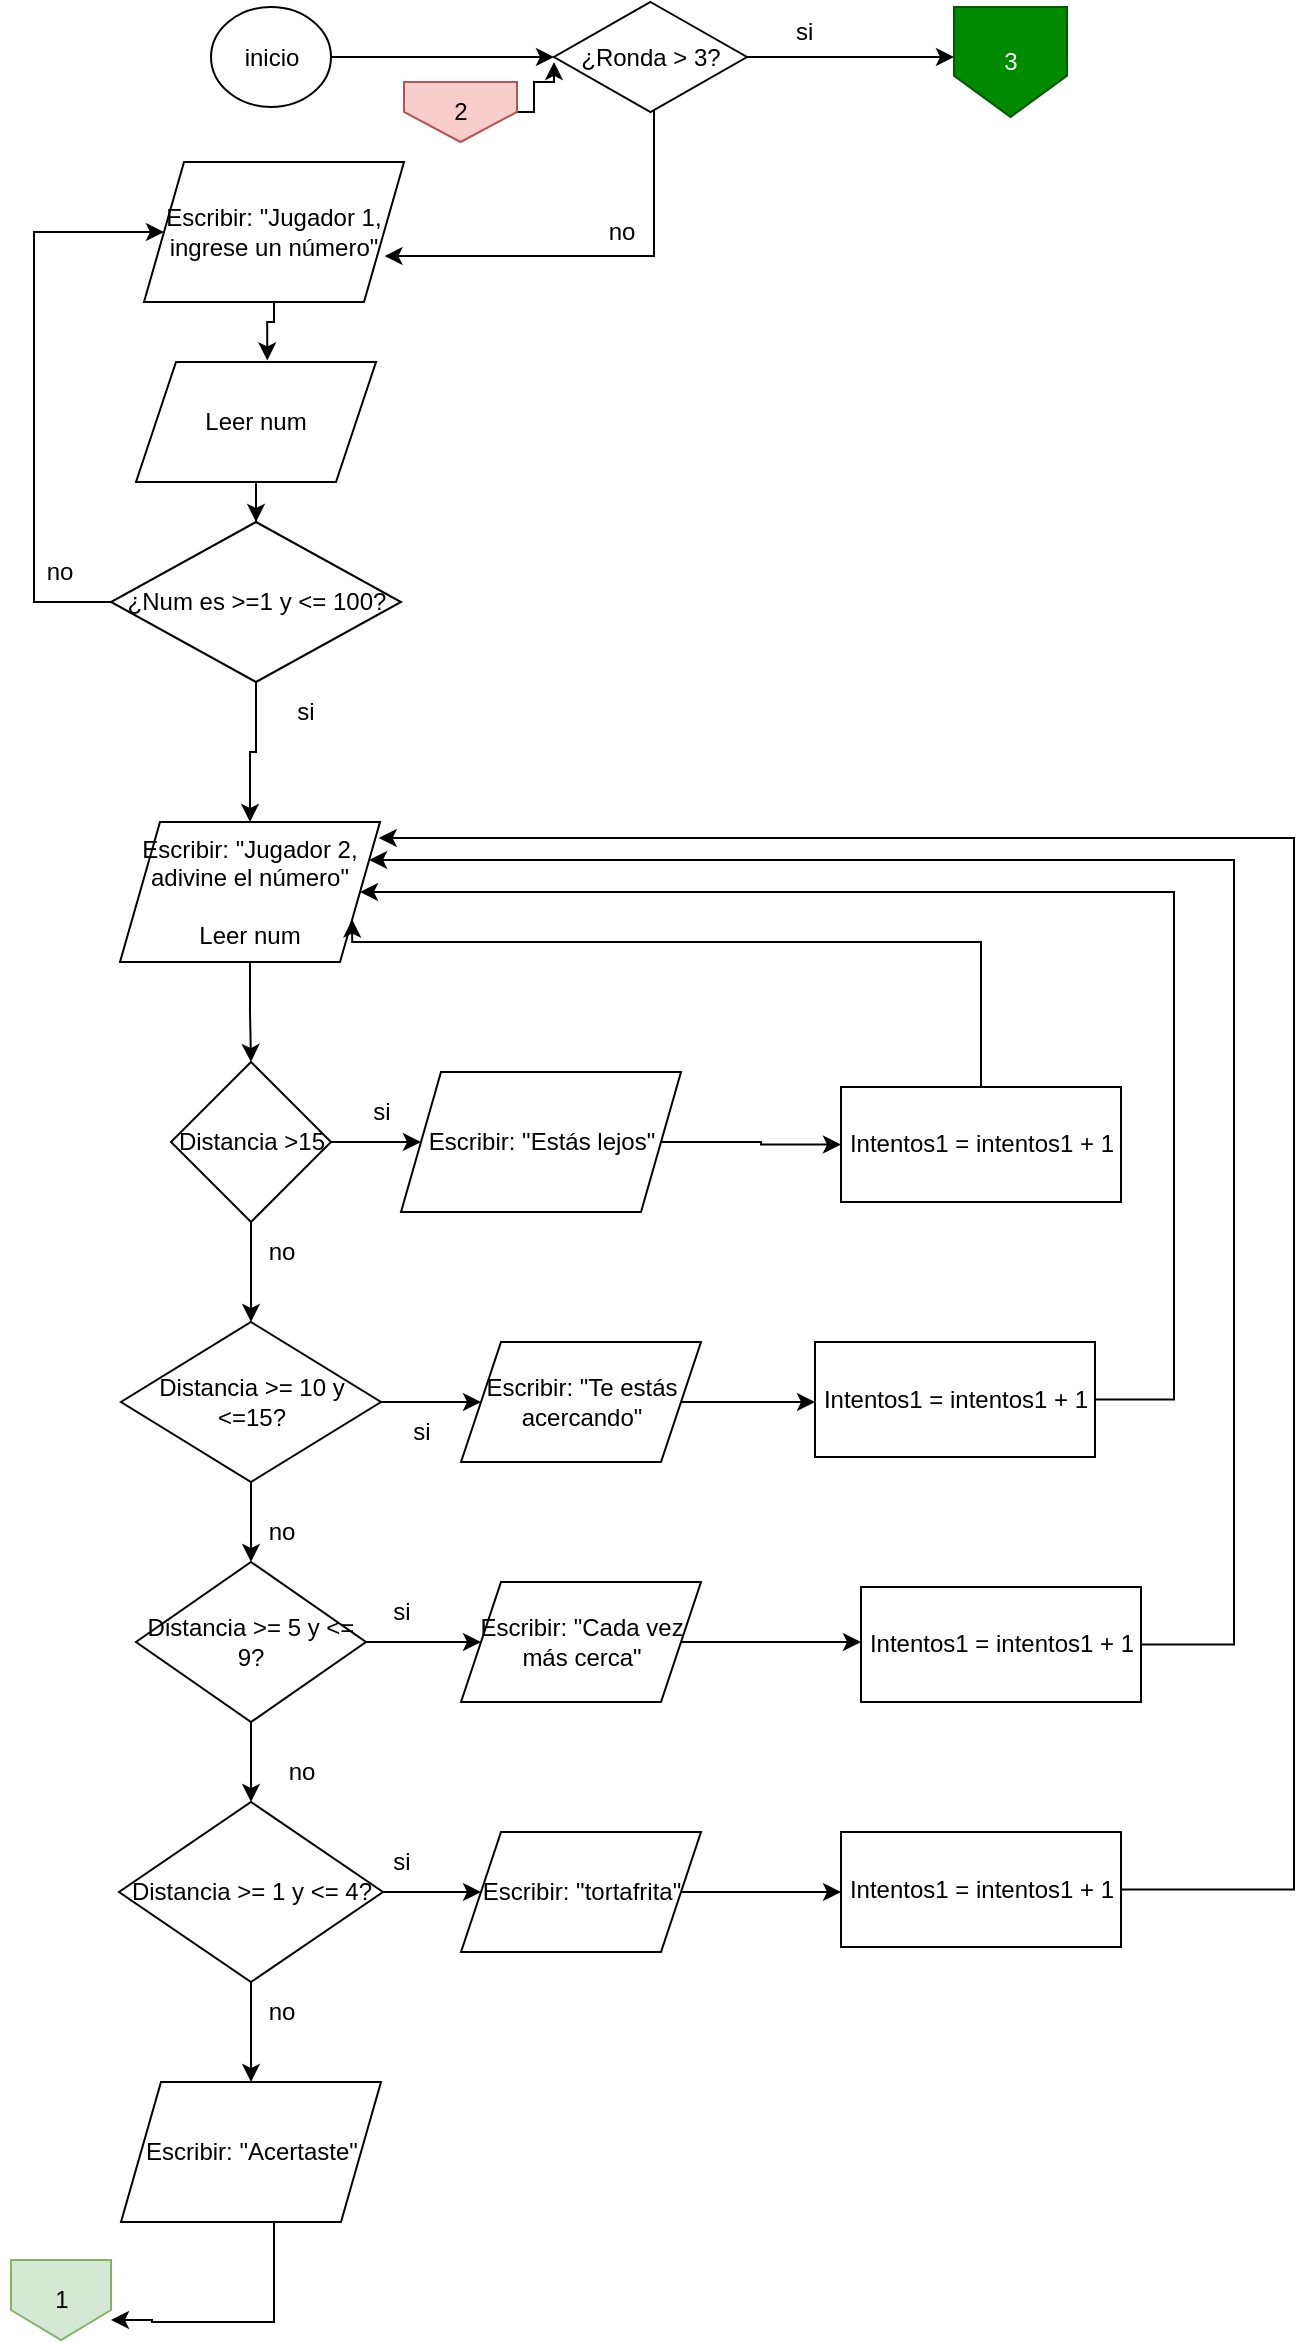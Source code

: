 <mxfile version="18.0.8" type="device" pages="3"><diagram id="vdNC6a731c8DyJIcgnA_" name="Page-1"><mxGraphModel dx="2533" dy="827" grid="1" gridSize="10" guides="1" tooltips="1" connect="1" arrows="1" fold="1" page="1" pageScale="1" pageWidth="827" pageHeight="1169" math="0" shadow="0"><root><mxCell id="0"/><mxCell id="1" parent="0"/><mxCell id="VfjgVAyDhDsyQFDVh7Og-10" value="" style="edgeStyle=orthogonalEdgeStyle;rounded=0;orthogonalLoop=1;jettySize=auto;html=1;" edge="1" parent="1" source="d8PQBX2il82FxPiXiilT-1" target="VfjgVAyDhDsyQFDVh7Og-7"><mxGeometry relative="1" as="geometry"/></mxCell><mxCell id="d8PQBX2il82FxPiXiilT-1" value="inicio" style="ellipse;whiteSpace=wrap;html=1;" parent="1" vertex="1"><mxGeometry x="-721.5" y="2.5" width="60" height="50" as="geometry"/></mxCell><mxCell id="d8PQBX2il82FxPiXiilT-9" style="edgeStyle=orthogonalEdgeStyle;rounded=0;orthogonalLoop=1;jettySize=auto;html=1;entryX=0.547;entryY=-0.013;entryDx=0;entryDy=0;entryPerimeter=0;" parent="1" source="d8PQBX2il82FxPiXiilT-2" target="d8PQBX2il82FxPiXiilT-5" edge="1"><mxGeometry relative="1" as="geometry"><Array as="points"><mxPoint x="-690" y="160"/><mxPoint x="-693" y="160"/></Array></mxGeometry></mxCell><mxCell id="d8PQBX2il82FxPiXiilT-2" value="Escribir: &quot;Jugador 1, ingrese un número&quot;" style="shape=parallelogram;perimeter=parallelogramPerimeter;whiteSpace=wrap;html=1;fixedSize=1;" parent="1" vertex="1"><mxGeometry x="-755" y="80" width="130" height="70" as="geometry"/></mxCell><mxCell id="d8PQBX2il82FxPiXiilT-10" value="" style="edgeStyle=orthogonalEdgeStyle;rounded=0;orthogonalLoop=1;jettySize=auto;html=1;" parent="1" source="d8PQBX2il82FxPiXiilT-5" target="d8PQBX2il82FxPiXiilT-6" edge="1"><mxGeometry relative="1" as="geometry"/></mxCell><mxCell id="d8PQBX2il82FxPiXiilT-5" value="Leer num" style="shape=parallelogram;perimeter=parallelogramPerimeter;whiteSpace=wrap;html=1;fixedSize=1;" parent="1" vertex="1"><mxGeometry x="-759" y="180" width="120" height="60" as="geometry"/></mxCell><mxCell id="d8PQBX2il82FxPiXiilT-11" style="edgeStyle=orthogonalEdgeStyle;rounded=0;orthogonalLoop=1;jettySize=auto;html=1;entryX=0;entryY=0.5;entryDx=0;entryDy=0;" parent="1" source="d8PQBX2il82FxPiXiilT-6" target="d8PQBX2il82FxPiXiilT-2" edge="1"><mxGeometry relative="1" as="geometry"><Array as="points"><mxPoint x="-810" y="300"/><mxPoint x="-810" y="115"/></Array></mxGeometry></mxCell><mxCell id="vTgJxR1nPDVAw6yyMb9R-7" value="" style="edgeStyle=orthogonalEdgeStyle;rounded=0;orthogonalLoop=1;jettySize=auto;html=1;" edge="1" parent="1" source="d8PQBX2il82FxPiXiilT-6" target="d8PQBX2il82FxPiXiilT-13"><mxGeometry relative="1" as="geometry"/></mxCell><mxCell id="d8PQBX2il82FxPiXiilT-6" value="¿Num es &amp;gt;=1 y &amp;lt;= 100?" style="rhombus;whiteSpace=wrap;html=1;" parent="1" vertex="1"><mxGeometry x="-771.5" y="260" width="145" height="80" as="geometry"/></mxCell><mxCell id="d8PQBX2il82FxPiXiilT-12" value="no" style="text;html=1;strokeColor=none;fillColor=none;align=center;verticalAlign=middle;whiteSpace=wrap;rounded=0;" parent="1" vertex="1"><mxGeometry x="-827" y="270" width="60" height="30" as="geometry"/></mxCell><mxCell id="vTgJxR1nPDVAw6yyMb9R-8" value="" style="edgeStyle=orthogonalEdgeStyle;rounded=0;orthogonalLoop=1;jettySize=auto;html=1;entryX=0.5;entryY=0;entryDx=0;entryDy=0;" edge="1" parent="1" source="d8PQBX2il82FxPiXiilT-13" target="d8PQBX2il82FxPiXiilT-16"><mxGeometry relative="1" as="geometry"/></mxCell><mxCell id="d8PQBX2il82FxPiXiilT-13" value="Escribir: &quot;Jugador 2, adivine el número&quot;&lt;br&gt;&lt;br&gt;Leer num" style="shape=parallelogram;perimeter=parallelogramPerimeter;whiteSpace=wrap;html=1;fixedSize=1;" parent="1" vertex="1"><mxGeometry x="-767" y="410" width="130" height="70" as="geometry"/></mxCell><mxCell id="d8PQBX2il82FxPiXiilT-19" value="" style="edgeStyle=orthogonalEdgeStyle;rounded=0;orthogonalLoop=1;jettySize=auto;html=1;" parent="1" source="d8PQBX2il82FxPiXiilT-16" target="d8PQBX2il82FxPiXiilT-18" edge="1"><mxGeometry relative="1" as="geometry"/></mxCell><mxCell id="d8PQBX2il82FxPiXiilT-21" value="" style="edgeStyle=orthogonalEdgeStyle;rounded=0;orthogonalLoop=1;jettySize=auto;html=1;" parent="1" source="d8PQBX2il82FxPiXiilT-16" target="d8PQBX2il82FxPiXiilT-20" edge="1"><mxGeometry relative="1" as="geometry"/></mxCell><mxCell id="d8PQBX2il82FxPiXiilT-16" value="Distancia &amp;gt;15" style="rhombus;whiteSpace=wrap;html=1;" parent="1" vertex="1"><mxGeometry x="-741.5" y="530" width="80" height="80" as="geometry"/></mxCell><mxCell id="adfFrhGJOH_VB__2Kiim-4" value="" style="edgeStyle=orthogonalEdgeStyle;rounded=0;orthogonalLoop=1;jettySize=auto;html=1;" edge="1" parent="1" source="d8PQBX2il82FxPiXiilT-18" target="dHwKNBQh7w4ii7wenm4b-1"><mxGeometry relative="1" as="geometry"/></mxCell><mxCell id="d8PQBX2il82FxPiXiilT-18" value="Escribir: &quot;Estás lejos&quot;" style="shape=parallelogram;perimeter=parallelogramPerimeter;whiteSpace=wrap;html=1;fixedSize=1;" parent="1" vertex="1"><mxGeometry x="-626.5" y="535" width="140" height="70" as="geometry"/></mxCell><mxCell id="d8PQBX2il82FxPiXiilT-26" value="" style="edgeStyle=orthogonalEdgeStyle;rounded=0;orthogonalLoop=1;jettySize=auto;html=1;" parent="1" source="d8PQBX2il82FxPiXiilT-20" target="d8PQBX2il82FxPiXiilT-25" edge="1"><mxGeometry relative="1" as="geometry"/></mxCell><mxCell id="d8PQBX2il82FxPiXiilT-28" value="" style="edgeStyle=orthogonalEdgeStyle;rounded=0;orthogonalLoop=1;jettySize=auto;html=1;" parent="1" source="d8PQBX2il82FxPiXiilT-20" target="d8PQBX2il82FxPiXiilT-27" edge="1"><mxGeometry relative="1" as="geometry"/></mxCell><mxCell id="d8PQBX2il82FxPiXiilT-20" value="Distancia &amp;gt;= 10 y &amp;lt;=15?" style="rhombus;whiteSpace=wrap;html=1;" parent="1" vertex="1"><mxGeometry x="-766.5" y="660" width="130" height="80" as="geometry"/></mxCell><mxCell id="d8PQBX2il82FxPiXiilT-22" value="no" style="text;html=1;strokeColor=none;fillColor=none;align=center;verticalAlign=middle;whiteSpace=wrap;rounded=0;" parent="1" vertex="1"><mxGeometry x="-716.5" y="610" width="60" height="30" as="geometry"/></mxCell><mxCell id="d8PQBX2il82FxPiXiilT-23" value="si" style="text;html=1;strokeColor=none;fillColor=none;align=center;verticalAlign=middle;whiteSpace=wrap;rounded=0;" parent="1" vertex="1"><mxGeometry x="-666.5" y="540" width="60" height="30" as="geometry"/></mxCell><mxCell id="d8PQBX2il82FxPiXiilT-24" value="si" style="text;html=1;strokeColor=none;fillColor=none;align=center;verticalAlign=middle;whiteSpace=wrap;rounded=0;" parent="1" vertex="1"><mxGeometry x="-704" y="340" width="60" height="30" as="geometry"/></mxCell><mxCell id="dHwKNBQh7w4ii7wenm4b-7" value="" style="edgeStyle=orthogonalEdgeStyle;rounded=0;orthogonalLoop=1;jettySize=auto;html=1;" parent="1" source="d8PQBX2il82FxPiXiilT-25" edge="1"><mxGeometry relative="1" as="geometry"><mxPoint x="-419.5" y="700" as="targetPoint"/></mxGeometry></mxCell><mxCell id="d8PQBX2il82FxPiXiilT-25" value="Escribir: &quot;Te estás acercando&quot;" style="shape=parallelogram;perimeter=parallelogramPerimeter;whiteSpace=wrap;html=1;fixedSize=1;" parent="1" vertex="1"><mxGeometry x="-596.5" y="670" width="120" height="60" as="geometry"/></mxCell><mxCell id="d8PQBX2il82FxPiXiilT-33" value="" style="edgeStyle=orthogonalEdgeStyle;rounded=0;orthogonalLoop=1;jettySize=auto;html=1;" parent="1" source="d8PQBX2il82FxPiXiilT-27" target="d8PQBX2il82FxPiXiilT-32" edge="1"><mxGeometry relative="1" as="geometry"/></mxCell><mxCell id="d8PQBX2il82FxPiXiilT-36" value="" style="edgeStyle=orthogonalEdgeStyle;rounded=0;orthogonalLoop=1;jettySize=auto;html=1;" parent="1" source="d8PQBX2il82FxPiXiilT-27" target="d8PQBX2il82FxPiXiilT-35" edge="1"><mxGeometry relative="1" as="geometry"/></mxCell><mxCell id="d8PQBX2il82FxPiXiilT-27" value="Distancia &amp;gt;= 5 y &amp;lt;= 9?" style="rhombus;whiteSpace=wrap;html=1;" parent="1" vertex="1"><mxGeometry x="-759" y="780" width="115" height="80" as="geometry"/></mxCell><mxCell id="d8PQBX2il82FxPiXiilT-29" value="no" style="text;html=1;strokeColor=none;fillColor=none;align=center;verticalAlign=middle;whiteSpace=wrap;rounded=0;" parent="1" vertex="1"><mxGeometry x="-716.5" y="750" width="60" height="30" as="geometry"/></mxCell><mxCell id="d8PQBX2il82FxPiXiilT-30" value="si" style="text;html=1;strokeColor=none;fillColor=none;align=center;verticalAlign=middle;whiteSpace=wrap;rounded=0;" parent="1" vertex="1"><mxGeometry x="-646.5" y="700" width="60" height="30" as="geometry"/></mxCell><mxCell id="dHwKNBQh7w4ii7wenm4b-6" value="" style="edgeStyle=orthogonalEdgeStyle;rounded=0;orthogonalLoop=1;jettySize=auto;html=1;" parent="1" source="d8PQBX2il82FxPiXiilT-32" edge="1"><mxGeometry relative="1" as="geometry"><mxPoint x="-396.5" y="820" as="targetPoint"/></mxGeometry></mxCell><mxCell id="d8PQBX2il82FxPiXiilT-32" value="Escribir: &quot;Cada vez más cerca&quot;" style="shape=parallelogram;perimeter=parallelogramPerimeter;whiteSpace=wrap;html=1;fixedSize=1;" parent="1" vertex="1"><mxGeometry x="-596.5" y="790" width="120" height="60" as="geometry"/></mxCell><mxCell id="d8PQBX2il82FxPiXiilT-34" value="si" style="text;html=1;strokeColor=none;fillColor=none;align=center;verticalAlign=middle;whiteSpace=wrap;rounded=0;" parent="1" vertex="1"><mxGeometry x="-656.5" y="790" width="60" height="30" as="geometry"/></mxCell><mxCell id="d8PQBX2il82FxPiXiilT-38" value="" style="edgeStyle=orthogonalEdgeStyle;rounded=0;orthogonalLoop=1;jettySize=auto;html=1;" parent="1" source="d8PQBX2il82FxPiXiilT-35" target="d8PQBX2il82FxPiXiilT-37" edge="1"><mxGeometry relative="1" as="geometry"/></mxCell><mxCell id="d8PQBX2il82FxPiXiilT-42" value="" style="edgeStyle=orthogonalEdgeStyle;rounded=0;orthogonalLoop=1;jettySize=auto;html=1;" parent="1" source="d8PQBX2il82FxPiXiilT-35" target="d8PQBX2il82FxPiXiilT-40" edge="1"><mxGeometry relative="1" as="geometry"/></mxCell><mxCell id="d8PQBX2il82FxPiXiilT-35" value="Distancia &amp;gt;= 1 y &amp;lt;= 4?" style="rhombus;whiteSpace=wrap;html=1;" parent="1" vertex="1"><mxGeometry x="-767.5" y="900" width="132" height="90" as="geometry"/></mxCell><mxCell id="dHwKNBQh7w4ii7wenm4b-5" value="" style="edgeStyle=orthogonalEdgeStyle;rounded=0;orthogonalLoop=1;jettySize=auto;html=1;" parent="1" source="d8PQBX2il82FxPiXiilT-37" edge="1"><mxGeometry relative="1" as="geometry"><mxPoint x="-406.5" y="945" as="targetPoint"/></mxGeometry></mxCell><mxCell id="d8PQBX2il82FxPiXiilT-37" value="Escribir: &quot;tortafrita&quot;" style="shape=parallelogram;perimeter=parallelogramPerimeter;whiteSpace=wrap;html=1;fixedSize=1;" parent="1" vertex="1"><mxGeometry x="-596.5" y="915" width="120" height="60" as="geometry"/></mxCell><mxCell id="vTgJxR1nPDVAw6yyMb9R-9" style="edgeStyle=orthogonalEdgeStyle;rounded=0;orthogonalLoop=1;jettySize=auto;html=1;entryX=1;entryY=0.75;entryDx=0;entryDy=0;" edge="1" parent="1" source="d8PQBX2il82FxPiXiilT-40" target="jLFOWAXRxwUGzFdtq6Sh-1"><mxGeometry relative="1" as="geometry"><Array as="points"><mxPoint x="-690" y="1160"/><mxPoint x="-751" y="1160"/></Array></mxGeometry></mxCell><mxCell id="d8PQBX2il82FxPiXiilT-40" value="Escribir: &quot;Acertaste&quot;" style="shape=parallelogram;perimeter=parallelogramPerimeter;whiteSpace=wrap;html=1;fixedSize=1;" parent="1" vertex="1"><mxGeometry x="-766.5" y="1040" width="130" height="70" as="geometry"/></mxCell><mxCell id="jLFOWAXRxwUGzFdtq6Sh-1" value="1" style="shape=offPageConnector;whiteSpace=wrap;html=1;fillColor=#d5e8d4;strokeColor=#82b366;" parent="1" vertex="1"><mxGeometry x="-821.5" y="1129" width="50" height="40" as="geometry"/></mxCell><mxCell id="adfFrhGJOH_VB__2Kiim-5" style="edgeStyle=orthogonalEdgeStyle;rounded=0;orthogonalLoop=1;jettySize=auto;html=1;entryX=1;entryY=0.75;entryDx=0;entryDy=0;" edge="1" parent="1" source="dHwKNBQh7w4ii7wenm4b-1" target="d8PQBX2il82FxPiXiilT-13"><mxGeometry relative="1" as="geometry"><Array as="points"><mxPoint x="-337" y="470"/><mxPoint x="-651" y="470"/></Array></mxGeometry></mxCell><mxCell id="dHwKNBQh7w4ii7wenm4b-1" value="Intentos1 = intentos1 + 1" style="rounded=0;whiteSpace=wrap;html=1;" parent="1" vertex="1"><mxGeometry x="-406.5" y="542.5" width="140" height="57.5" as="geometry"/></mxCell><mxCell id="adfFrhGJOH_VB__2Kiim-6" style="edgeStyle=orthogonalEdgeStyle;rounded=0;orthogonalLoop=1;jettySize=auto;html=1;entryX=1;entryY=0.5;entryDx=0;entryDy=0;" edge="1" parent="1" source="0rA3qcJwv79tPHMRvK5M-1" target="d8PQBX2il82FxPiXiilT-13"><mxGeometry relative="1" as="geometry"><Array as="points"><mxPoint x="-240" y="699"/><mxPoint x="-240" y="445"/></Array></mxGeometry></mxCell><mxCell id="0rA3qcJwv79tPHMRvK5M-1" value="Intentos1 = intentos1 + 1" style="rounded=0;whiteSpace=wrap;html=1;" parent="1" vertex="1"><mxGeometry x="-419.5" y="670" width="140" height="57.5" as="geometry"/></mxCell><mxCell id="adfFrhGJOH_VB__2Kiim-7" style="edgeStyle=orthogonalEdgeStyle;rounded=0;orthogonalLoop=1;jettySize=auto;html=1;entryX=1;entryY=0.25;entryDx=0;entryDy=0;" edge="1" parent="1" source="0rA3qcJwv79tPHMRvK5M-2" target="d8PQBX2il82FxPiXiilT-13"><mxGeometry relative="1" as="geometry"><Array as="points"><mxPoint x="-210" y="821"/><mxPoint x="-210" y="429"/></Array></mxGeometry></mxCell><mxCell id="0rA3qcJwv79tPHMRvK5M-2" value="Intentos1 = intentos1 + 1" style="rounded=0;whiteSpace=wrap;html=1;" parent="1" vertex="1"><mxGeometry x="-396.5" y="792.5" width="140" height="57.5" as="geometry"/></mxCell><mxCell id="adfFrhGJOH_VB__2Kiim-8" style="edgeStyle=orthogonalEdgeStyle;rounded=0;orthogonalLoop=1;jettySize=auto;html=1;entryX=0.995;entryY=0.114;entryDx=0;entryDy=0;entryPerimeter=0;" edge="1" parent="1" source="0rA3qcJwv79tPHMRvK5M-3" target="d8PQBX2il82FxPiXiilT-13"><mxGeometry relative="1" as="geometry"><Array as="points"><mxPoint x="-180" y="944"/><mxPoint x="-180" y="418"/></Array></mxGeometry></mxCell><mxCell id="0rA3qcJwv79tPHMRvK5M-3" value="Intentos1 = intentos1 + 1" style="rounded=0;whiteSpace=wrap;html=1;" parent="1" vertex="1"><mxGeometry x="-406.5" y="915" width="140" height="57.5" as="geometry"/></mxCell><mxCell id="vTgJxR1nPDVAw6yyMb9R-10" value="si" style="text;html=1;strokeColor=none;fillColor=none;align=center;verticalAlign=middle;whiteSpace=wrap;rounded=0;" vertex="1" parent="1"><mxGeometry x="-656.5" y="915" width="60" height="30" as="geometry"/></mxCell><mxCell id="vTgJxR1nPDVAw6yyMb9R-11" value="no" style="text;html=1;strokeColor=none;fillColor=none;align=center;verticalAlign=middle;whiteSpace=wrap;rounded=0;" vertex="1" parent="1"><mxGeometry x="-716.5" y="990" width="60" height="30" as="geometry"/></mxCell><mxCell id="vTgJxR1nPDVAw6yyMb9R-16" value="no" style="text;html=1;strokeColor=none;fillColor=none;align=center;verticalAlign=middle;whiteSpace=wrap;rounded=0;" vertex="1" parent="1"><mxGeometry x="-706.5" y="870" width="60" height="30" as="geometry"/></mxCell><mxCell id="VfjgVAyDhDsyQFDVh7Og-11" style="edgeStyle=orthogonalEdgeStyle;rounded=0;orthogonalLoop=1;jettySize=auto;html=1;" edge="1" parent="1" source="VfjgVAyDhDsyQFDVh7Og-7"><mxGeometry relative="1" as="geometry"><mxPoint x="-350" y="27.5" as="targetPoint"/></mxGeometry></mxCell><mxCell id="VfjgVAyDhDsyQFDVh7Og-14" style="edgeStyle=orthogonalEdgeStyle;rounded=0;orthogonalLoop=1;jettySize=auto;html=1;entryX=0.925;entryY=0.672;entryDx=0;entryDy=0;entryPerimeter=0;" edge="1" parent="1" source="VfjgVAyDhDsyQFDVh7Og-7" target="d8PQBX2il82FxPiXiilT-2"><mxGeometry relative="1" as="geometry"><Array as="points"><mxPoint x="-500" y="127"/></Array></mxGeometry></mxCell><mxCell id="VfjgVAyDhDsyQFDVh7Og-7" value="¿Ronda &amp;gt; 3?" style="rhombus;whiteSpace=wrap;html=1;" vertex="1" parent="1"><mxGeometry x="-550" width="96.5" height="55" as="geometry"/></mxCell><mxCell id="VfjgVAyDhDsyQFDVh7Og-12" value="si&amp;nbsp;" style="text;html=1;strokeColor=none;fillColor=none;align=center;verticalAlign=middle;whiteSpace=wrap;rounded=0;" vertex="1" parent="1"><mxGeometry x="-453.5" width="60" height="30" as="geometry"/></mxCell><mxCell id="VfjgVAyDhDsyQFDVh7Og-13" value="no" style="text;html=1;strokeColor=none;fillColor=none;align=center;verticalAlign=middle;whiteSpace=wrap;rounded=0;" vertex="1" parent="1"><mxGeometry x="-546.5" y="100" width="60" height="30" as="geometry"/></mxCell><mxCell id="fTB0M_mwdmJLYuV0Mus--4" style="edgeStyle=orthogonalEdgeStyle;rounded=0;orthogonalLoop=1;jettySize=auto;html=1;entryX=0;entryY=0.545;entryDx=0;entryDy=0;entryPerimeter=0;" edge="1" parent="1" source="fTB0M_mwdmJLYuV0Mus--1" target="VfjgVAyDhDsyQFDVh7Og-7"><mxGeometry relative="1" as="geometry"><Array as="points"><mxPoint x="-560" y="55"/><mxPoint x="-560" y="40"/><mxPoint x="-550" y="40"/></Array></mxGeometry></mxCell><mxCell id="fTB0M_mwdmJLYuV0Mus--1" value="2" style="shape=offPageConnector;whiteSpace=wrap;html=1;fillColor=#f8cecc;strokeColor=#b85450;size=0.5;" vertex="1" parent="1"><mxGeometry x="-625" y="40" width="56.5" height="30" as="geometry"/></mxCell><mxCell id="SzVujwvdYXSpkhWdwtVJ-1" value="3" style="shape=offPageConnector;whiteSpace=wrap;html=1;fillColor=#008a00;strokeColor=#005700;fontColor=#ffffff;" vertex="1" parent="1"><mxGeometry x="-350" y="2.5" width="56.5" height="55" as="geometry"/></mxCell></root></mxGraphModel></diagram><diagram id="uSueYTMfpFa0MvMLMj_D" name="Page-2"><mxGraphModel dx="2277" dy="703" grid="1" gridSize="10" guides="1" tooltips="1" connect="1" arrows="1" fold="1" page="1" pageScale="1" pageWidth="827" pageHeight="1169" math="0" shadow="0"><root><mxCell id="0"/><mxCell id="1" parent="0"/><mxCell id="cb7BDQ7bN8mLV6Pnol48-46" value="" style="edgeStyle=orthogonalEdgeStyle;rounded=0;orthogonalLoop=1;jettySize=auto;html=1;" parent="1" source="A7u46nPeLumN5ob6y2td-1" target="cb7BDQ7bN8mLV6Pnol48-4" edge="1"><mxGeometry relative="1" as="geometry"><Array as="points"><mxPoint x="-740" y="15"/><mxPoint x="-740" y="15"/></Array></mxGeometry></mxCell><mxCell id="A7u46nPeLumN5ob6y2td-1" value="1" style="shape=offPageConnector;whiteSpace=wrap;html=1;fillColor=#d5e8d4;strokeColor=#82b366;" parent="1" vertex="1"><mxGeometry x="-812.5" width="32.5" height="30" as="geometry"/></mxCell><mxCell id="cb7BDQ7bN8mLV6Pnol48-3" style="edgeStyle=orthogonalEdgeStyle;rounded=0;orthogonalLoop=1;jettySize=auto;html=1;entryX=0.547;entryY=-0.013;entryDx=0;entryDy=0;entryPerimeter=0;" parent="1" source="cb7BDQ7bN8mLV6Pnol48-4" target="cb7BDQ7bN8mLV6Pnol48-6" edge="1"><mxGeometry relative="1" as="geometry"/></mxCell><mxCell id="cb7BDQ7bN8mLV6Pnol48-4" value="Escribir: &quot;Jugador 2, ingrese un número&quot;" style="shape=parallelogram;perimeter=parallelogramPerimeter;whiteSpace=wrap;html=1;fixedSize=1;" parent="1" vertex="1"><mxGeometry x="-740.5" width="130" height="70" as="geometry"/></mxCell><mxCell id="cb7BDQ7bN8mLV6Pnol48-5" value="" style="edgeStyle=orthogonalEdgeStyle;rounded=0;orthogonalLoop=1;jettySize=auto;html=1;" parent="1" source="cb7BDQ7bN8mLV6Pnol48-6" target="cb7BDQ7bN8mLV6Pnol48-9" edge="1"><mxGeometry relative="1" as="geometry"/></mxCell><mxCell id="cb7BDQ7bN8mLV6Pnol48-6" value="Leer num" style="shape=parallelogram;perimeter=parallelogramPerimeter;whiteSpace=wrap;html=1;fixedSize=1;" parent="1" vertex="1"><mxGeometry x="-740.5" y="100" width="120" height="60" as="geometry"/></mxCell><mxCell id="cb7BDQ7bN8mLV6Pnol48-7" style="edgeStyle=orthogonalEdgeStyle;rounded=0;orthogonalLoop=1;jettySize=auto;html=1;entryX=0;entryY=0.5;entryDx=0;entryDy=0;" parent="1" source="cb7BDQ7bN8mLV6Pnol48-9" target="cb7BDQ7bN8mLV6Pnol48-4" edge="1"><mxGeometry relative="1" as="geometry"><Array as="points"><mxPoint x="-795.5" y="220"/><mxPoint x="-795.5" y="35"/></Array></mxGeometry></mxCell><mxCell id="cb7BDQ7bN8mLV6Pnol48-8" value="" style="edgeStyle=orthogonalEdgeStyle;rounded=0;orthogonalLoop=1;jettySize=auto;html=1;" parent="1" source="cb7BDQ7bN8mLV6Pnol48-9" target="cb7BDQ7bN8mLV6Pnol48-12" edge="1"><mxGeometry relative="1" as="geometry"/></mxCell><mxCell id="cb7BDQ7bN8mLV6Pnol48-9" value="¿Num es &amp;gt;=1 y &amp;lt;= 100?" style="rhombus;whiteSpace=wrap;html=1;" parent="1" vertex="1"><mxGeometry x="-753" y="180" width="145" height="80" as="geometry"/></mxCell><mxCell id="cb7BDQ7bN8mLV6Pnol48-10" value="no" style="text;html=1;strokeColor=none;fillColor=none;align=center;verticalAlign=middle;whiteSpace=wrap;rounded=0;" parent="1" vertex="1"><mxGeometry x="-812.5" y="190" width="60" height="30" as="geometry"/></mxCell><mxCell id="cb7BDQ7bN8mLV6Pnol48-11" value="" style="edgeStyle=orthogonalEdgeStyle;rounded=0;orthogonalLoop=1;jettySize=auto;html=1;" parent="1" source="cb7BDQ7bN8mLV6Pnol48-12" target="cb7BDQ7bN8mLV6Pnol48-15" edge="1"><mxGeometry relative="1" as="geometry"/></mxCell><mxCell id="cb7BDQ7bN8mLV6Pnol48-12" value="Escribir: &quot;Jugador 1, adivine el número&quot;" style="shape=parallelogram;perimeter=parallelogramPerimeter;whiteSpace=wrap;html=1;fixedSize=1;" parent="1" vertex="1"><mxGeometry x="-745.5" y="290" width="130" height="70" as="geometry"/></mxCell><mxCell id="cb7BDQ7bN8mLV6Pnol48-13" value="" style="edgeStyle=orthogonalEdgeStyle;rounded=0;orthogonalLoop=1;jettySize=auto;html=1;" parent="1" source="cb7BDQ7bN8mLV6Pnol48-15" target="cb7BDQ7bN8mLV6Pnol48-17" edge="1"><mxGeometry relative="1" as="geometry"/></mxCell><mxCell id="cb7BDQ7bN8mLV6Pnol48-14" value="" style="edgeStyle=orthogonalEdgeStyle;rounded=0;orthogonalLoop=1;jettySize=auto;html=1;" parent="1" source="cb7BDQ7bN8mLV6Pnol48-15" target="cb7BDQ7bN8mLV6Pnol48-20" edge="1"><mxGeometry relative="1" as="geometry"/></mxCell><mxCell id="cb7BDQ7bN8mLV6Pnol48-15" value="Distancia &amp;gt;15" style="rhombus;whiteSpace=wrap;html=1;" parent="1" vertex="1"><mxGeometry x="-720.5" y="390" width="80" height="80" as="geometry"/></mxCell><mxCell id="cb7BDQ7bN8mLV6Pnol48-16" value="" style="edgeStyle=orthogonalEdgeStyle;rounded=0;orthogonalLoop=1;jettySize=auto;html=1;" parent="1" source="cb7BDQ7bN8mLV6Pnol48-17" target="cb7BDQ7bN8mLV6Pnol48-42" edge="1"><mxGeometry relative="1" as="geometry"/></mxCell><mxCell id="cb7BDQ7bN8mLV6Pnol48-17" value="Escribir: &quot;Estás lejos&quot;" style="shape=parallelogram;perimeter=parallelogramPerimeter;whiteSpace=wrap;html=1;fixedSize=1;" parent="1" vertex="1"><mxGeometry x="-605.5" y="395" width="140" height="70" as="geometry"/></mxCell><mxCell id="cb7BDQ7bN8mLV6Pnol48-18" value="" style="edgeStyle=orthogonalEdgeStyle;rounded=0;orthogonalLoop=1;jettySize=auto;html=1;" parent="1" source="cb7BDQ7bN8mLV6Pnol48-20" target="cb7BDQ7bN8mLV6Pnol48-25" edge="1"><mxGeometry relative="1" as="geometry"/></mxCell><mxCell id="cb7BDQ7bN8mLV6Pnol48-19" value="" style="edgeStyle=orthogonalEdgeStyle;rounded=0;orthogonalLoop=1;jettySize=auto;html=1;" parent="1" source="cb7BDQ7bN8mLV6Pnol48-20" target="cb7BDQ7bN8mLV6Pnol48-28" edge="1"><mxGeometry relative="1" as="geometry"/></mxCell><mxCell id="cb7BDQ7bN8mLV6Pnol48-20" value="Distancia &amp;gt;= 10 y &amp;lt;=15?" style="rhombus;whiteSpace=wrap;html=1;" parent="1" vertex="1"><mxGeometry x="-745.5" y="520" width="130" height="80" as="geometry"/></mxCell><mxCell id="cb7BDQ7bN8mLV6Pnol48-21" value="no" style="text;html=1;strokeColor=none;fillColor=none;align=center;verticalAlign=middle;whiteSpace=wrap;rounded=0;" parent="1" vertex="1"><mxGeometry x="-695.5" y="470" width="60" height="30" as="geometry"/></mxCell><mxCell id="cb7BDQ7bN8mLV6Pnol48-22" value="si" style="text;html=1;strokeColor=none;fillColor=none;align=center;verticalAlign=middle;whiteSpace=wrap;rounded=0;" parent="1" vertex="1"><mxGeometry x="-645.5" y="400" width="60" height="30" as="geometry"/></mxCell><mxCell id="cb7BDQ7bN8mLV6Pnol48-23" value="si" style="text;html=1;strokeColor=none;fillColor=none;align=center;verticalAlign=middle;whiteSpace=wrap;rounded=0;" parent="1" vertex="1"><mxGeometry x="-695.5" y="250" width="60" height="30" as="geometry"/></mxCell><mxCell id="cb7BDQ7bN8mLV6Pnol48-24" value="" style="edgeStyle=orthogonalEdgeStyle;rounded=0;orthogonalLoop=1;jettySize=auto;html=1;" parent="1" source="cb7BDQ7bN8mLV6Pnol48-25" edge="1"><mxGeometry relative="1" as="geometry"><mxPoint x="-398.5" y="560" as="targetPoint"/></mxGeometry></mxCell><mxCell id="cb7BDQ7bN8mLV6Pnol48-25" value="Escribir: &quot;Te estás acercando&quot;" style="shape=parallelogram;perimeter=parallelogramPerimeter;whiteSpace=wrap;html=1;fixedSize=1;" parent="1" vertex="1"><mxGeometry x="-575.5" y="530" width="120" height="60" as="geometry"/></mxCell><mxCell id="cb7BDQ7bN8mLV6Pnol48-26" value="" style="edgeStyle=orthogonalEdgeStyle;rounded=0;orthogonalLoop=1;jettySize=auto;html=1;" parent="1" source="cb7BDQ7bN8mLV6Pnol48-28" target="cb7BDQ7bN8mLV6Pnol48-32" edge="1"><mxGeometry relative="1" as="geometry"/></mxCell><mxCell id="cb7BDQ7bN8mLV6Pnol48-27" value="" style="edgeStyle=orthogonalEdgeStyle;rounded=0;orthogonalLoop=1;jettySize=auto;html=1;" parent="1" source="cb7BDQ7bN8mLV6Pnol48-28" target="cb7BDQ7bN8mLV6Pnol48-36" edge="1"><mxGeometry relative="1" as="geometry"/></mxCell><mxCell id="cb7BDQ7bN8mLV6Pnol48-28" value="Distancia &amp;gt;= 5 y &amp;lt;= 9?" style="rhombus;whiteSpace=wrap;html=1;" parent="1" vertex="1"><mxGeometry x="-738" y="640" width="115" height="80" as="geometry"/></mxCell><mxCell id="cb7BDQ7bN8mLV6Pnol48-29" value="no" style="text;html=1;strokeColor=none;fillColor=none;align=center;verticalAlign=middle;whiteSpace=wrap;rounded=0;" parent="1" vertex="1"><mxGeometry x="-695.5" y="610" width="60" height="30" as="geometry"/></mxCell><mxCell id="cb7BDQ7bN8mLV6Pnol48-30" value="si" style="text;html=1;strokeColor=none;fillColor=none;align=center;verticalAlign=middle;whiteSpace=wrap;rounded=0;" parent="1" vertex="1"><mxGeometry x="-625.5" y="560" width="60" height="30" as="geometry"/></mxCell><mxCell id="cb7BDQ7bN8mLV6Pnol48-31" value="" style="edgeStyle=orthogonalEdgeStyle;rounded=0;orthogonalLoop=1;jettySize=auto;html=1;" parent="1" source="cb7BDQ7bN8mLV6Pnol48-32" edge="1"><mxGeometry relative="1" as="geometry"><mxPoint x="-375.5" y="680" as="targetPoint"/></mxGeometry></mxCell><mxCell id="cb7BDQ7bN8mLV6Pnol48-32" value="Escribir: &quot;Cada vez más cerca&quot;" style="shape=parallelogram;perimeter=parallelogramPerimeter;whiteSpace=wrap;html=1;fixedSize=1;" parent="1" vertex="1"><mxGeometry x="-575.5" y="650" width="120" height="60" as="geometry"/></mxCell><mxCell id="cb7BDQ7bN8mLV6Pnol48-33" value="si" style="text;html=1;strokeColor=none;fillColor=none;align=center;verticalAlign=middle;whiteSpace=wrap;rounded=0;" parent="1" vertex="1"><mxGeometry x="-635.5" y="650" width="60" height="30" as="geometry"/></mxCell><mxCell id="cb7BDQ7bN8mLV6Pnol48-34" value="" style="edgeStyle=orthogonalEdgeStyle;rounded=0;orthogonalLoop=1;jettySize=auto;html=1;" parent="1" source="cb7BDQ7bN8mLV6Pnol48-36" target="cb7BDQ7bN8mLV6Pnol48-38" edge="1"><mxGeometry relative="1" as="geometry"/></mxCell><mxCell id="cb7BDQ7bN8mLV6Pnol48-35" value="" style="edgeStyle=orthogonalEdgeStyle;rounded=0;orthogonalLoop=1;jettySize=auto;html=1;" parent="1" source="cb7BDQ7bN8mLV6Pnol48-36" target="cb7BDQ7bN8mLV6Pnol48-40" edge="1"><mxGeometry relative="1" as="geometry"/></mxCell><mxCell id="cb7BDQ7bN8mLV6Pnol48-36" value="Distancia &amp;gt;= 1 y &amp;lt;= 4?" style="rhombus;whiteSpace=wrap;html=1;" parent="1" vertex="1"><mxGeometry x="-746.5" y="760" width="132" height="90" as="geometry"/></mxCell><mxCell id="cb7BDQ7bN8mLV6Pnol48-37" value="" style="edgeStyle=orthogonalEdgeStyle;rounded=0;orthogonalLoop=1;jettySize=auto;html=1;" parent="1" source="cb7BDQ7bN8mLV6Pnol48-38" edge="1"><mxGeometry relative="1" as="geometry"><mxPoint x="-385.5" y="805" as="targetPoint"/></mxGeometry></mxCell><mxCell id="cb7BDQ7bN8mLV6Pnol48-38" value="Escribir: &quot;tortafrita&quot;" style="shape=parallelogram;perimeter=parallelogramPerimeter;whiteSpace=wrap;html=1;fixedSize=1;" parent="1" vertex="1"><mxGeometry x="-575.5" y="775" width="120" height="60" as="geometry"/></mxCell><mxCell id="88b2AFBGGgRQsNTe68Yw-2" value="" style="edgeStyle=orthogonalEdgeStyle;rounded=0;orthogonalLoop=1;jettySize=auto;html=1;" edge="1" parent="1" source="cb7BDQ7bN8mLV6Pnol48-40" target="88b2AFBGGgRQsNTe68Yw-1"><mxGeometry relative="1" as="geometry"/></mxCell><mxCell id="cb7BDQ7bN8mLV6Pnol48-40" value="Escribir: &quot;Acertaste&quot;" style="shape=parallelogram;perimeter=parallelogramPerimeter;whiteSpace=wrap;html=1;fixedSize=1;" parent="1" vertex="1"><mxGeometry x="-745.5" y="900" width="130" height="70" as="geometry"/></mxCell><mxCell id="GP0DYQSfw2k2hrrxFpOB-1" style="edgeStyle=orthogonalEdgeStyle;rounded=0;orthogonalLoop=1;jettySize=auto;html=1;entryX=1;entryY=0.75;entryDx=0;entryDy=0;" edge="1" parent="1" source="cb7BDQ7bN8mLV6Pnol48-42" target="cb7BDQ7bN8mLV6Pnol48-12"><mxGeometry relative="1" as="geometry"><Array as="points"><mxPoint x="-320" y="339"/></Array></mxGeometry></mxCell><mxCell id="cb7BDQ7bN8mLV6Pnol48-42" value="Intentos2 = intentos2 + 1" style="rounded=0;whiteSpace=wrap;html=1;" parent="1" vertex="1"><mxGeometry x="-385.5" y="402.5" width="135.5" height="57.5" as="geometry"/></mxCell><mxCell id="GP0DYQSfw2k2hrrxFpOB-2" style="edgeStyle=orthogonalEdgeStyle;rounded=0;orthogonalLoop=1;jettySize=auto;html=1;entryX=1;entryY=0.5;entryDx=0;entryDy=0;" edge="1" parent="1" source="5_XAYJKREgyoR5DlJ2WH-1" target="cb7BDQ7bN8mLV6Pnol48-12"><mxGeometry relative="1" as="geometry"><Array as="points"><mxPoint x="-240" y="560"/><mxPoint x="-240" y="325"/></Array></mxGeometry></mxCell><mxCell id="5_XAYJKREgyoR5DlJ2WH-1" value="Intentos2 = intentos2 + 1" style="rounded=0;whiteSpace=wrap;html=1;" parent="1" vertex="1"><mxGeometry x="-400" y="531.25" width="135.5" height="57.5" as="geometry"/></mxCell><mxCell id="GP0DYQSfw2k2hrrxFpOB-3" style="edgeStyle=orthogonalEdgeStyle;rounded=0;orthogonalLoop=1;jettySize=auto;html=1;entryX=1;entryY=0.25;entryDx=0;entryDy=0;" edge="1" parent="1" source="5_XAYJKREgyoR5DlJ2WH-2" target="cb7BDQ7bN8mLV6Pnol48-12"><mxGeometry relative="1" as="geometry"><Array as="points"><mxPoint x="-210" y="681"/><mxPoint x="-210" y="309"/></Array></mxGeometry></mxCell><mxCell id="5_XAYJKREgyoR5DlJ2WH-2" value="Intentos2 = intentos2 + 1" style="rounded=0;whiteSpace=wrap;html=1;" parent="1" vertex="1"><mxGeometry x="-370" y="652.5" width="135.5" height="57.5" as="geometry"/></mxCell><mxCell id="GP0DYQSfw2k2hrrxFpOB-4" style="edgeStyle=orthogonalEdgeStyle;rounded=0;orthogonalLoop=1;jettySize=auto;html=1;entryX=0.977;entryY=0.147;entryDx=0;entryDy=0;entryPerimeter=0;" edge="1" parent="1" source="5_XAYJKREgyoR5DlJ2WH-3" target="cb7BDQ7bN8mLV6Pnol48-12"><mxGeometry relative="1" as="geometry"><Array as="points"><mxPoint x="-190" y="809"/><mxPoint x="-190" y="300"/></Array></mxGeometry></mxCell><mxCell id="5_XAYJKREgyoR5DlJ2WH-3" value="Intentos2 = intentos2 + 1" style="rounded=0;whiteSpace=wrap;html=1;" parent="1" vertex="1"><mxGeometry x="-385.5" y="780" width="135.5" height="57.5" as="geometry"/></mxCell><mxCell id="C1toCo_K4KlbBBM40ZXs-1" value="2" style="shape=offPageConnector;whiteSpace=wrap;html=1;fillColor=#f8cecc;strokeColor=#b85450;" vertex="1" parent="1"><mxGeometry x="-520" y="1020" width="80" height="80" as="geometry"/></mxCell><mxCell id="88b2AFBGGgRQsNTe68Yw-3" value="" style="edgeStyle=orthogonalEdgeStyle;rounded=0;orthogonalLoop=1;jettySize=auto;html=1;" edge="1" parent="1" source="88b2AFBGGgRQsNTe68Yw-1" target="C1toCo_K4KlbBBM40ZXs-1"><mxGeometry relative="1" as="geometry"/></mxCell><mxCell id="88b2AFBGGgRQsNTe68Yw-1" value="Rondas = Rondas + 1" style="rounded=0;whiteSpace=wrap;html=1;" vertex="1" parent="1"><mxGeometry x="-565.5" y="900" width="130" height="70" as="geometry"/></mxCell></root></mxGraphModel></diagram><diagram id="ub9U7H0FIB1ehs0WmpGb" name="Page-3"><mxGraphModel dx="1236" dy="611" grid="1" gridSize="10" guides="1" tooltips="1" connect="1" arrows="1" fold="1" page="1" pageScale="1" pageWidth="827" pageHeight="1169" math="0" shadow="0"><root><mxCell id="0"/><mxCell id="1" parent="0"/><mxCell id="05NleFTvvQx_d5YDkIUZ-2" value="" style="edgeStyle=orthogonalEdgeStyle;rounded=0;orthogonalLoop=1;jettySize=auto;html=1;" edge="1" parent="1" source="DBHruAnuxW3u_ArwbbiX-1" target="05NleFTvvQx_d5YDkIUZ-1"><mxGeometry relative="1" as="geometry"/></mxCell><mxCell id="DBHruAnuxW3u_ArwbbiX-1" value="3" style="shape=offPageConnector;whiteSpace=wrap;html=1;fillColor=#008a00;fontColor=#ffffff;strokeColor=#005700;" vertex="1" parent="1"><mxGeometry x="20" y="10" width="50" height="40" as="geometry"/></mxCell><mxCell id="05NleFTvvQx_d5YDkIUZ-4" value="" style="edgeStyle=orthogonalEdgeStyle;rounded=0;orthogonalLoop=1;jettySize=auto;html=1;" edge="1" parent="1" source="05NleFTvvQx_d5YDkIUZ-1" target="05NleFTvvQx_d5YDkIUZ-3"><mxGeometry relative="1" as="geometry"/></mxCell><mxCell id="05NleFTvvQx_d5YDkIUZ-8" value="" style="edgeStyle=orthogonalEdgeStyle;rounded=0;orthogonalLoop=1;jettySize=auto;html=1;" edge="1" parent="1" source="05NleFTvvQx_d5YDkIUZ-1" target="05NleFTvvQx_d5YDkIUZ-7"><mxGeometry relative="1" as="geometry"/></mxCell><mxCell id="05NleFTvvQx_d5YDkIUZ-1" value="¿Intentos 1 &amp;gt; Intentos 2?" style="rhombus;whiteSpace=wrap;html=1;" vertex="1" parent="1"><mxGeometry x="270" width="170" height="60" as="geometry"/></mxCell><mxCell id="05NleFTvvQx_d5YDkIUZ-19" style="edgeStyle=orthogonalEdgeStyle;rounded=0;orthogonalLoop=1;jettySize=auto;html=1;" edge="1" parent="1" source="05NleFTvvQx_d5YDkIUZ-3" target="05NleFTvvQx_d5YDkIUZ-17"><mxGeometry relative="1" as="geometry"><Array as="points"><mxPoint x="330" y="240"/><mxPoint x="330" y="240"/></Array></mxGeometry></mxCell><mxCell id="05NleFTvvQx_d5YDkIUZ-3" value="Escribir: &quot;Jugador 2 ha ganado&quot;" style="shape=parallelogram;perimeter=parallelogramPerimeter;whiteSpace=wrap;html=1;fixedSize=1;" vertex="1" parent="1"><mxGeometry x="295" y="100" width="120" height="60" as="geometry"/></mxCell><mxCell id="05NleFTvvQx_d5YDkIUZ-5" value="si" style="text;html=1;strokeColor=none;fillColor=none;align=center;verticalAlign=middle;whiteSpace=wrap;rounded=0;" vertex="1" parent="1"><mxGeometry x="340" y="60" width="60" height="30" as="geometry"/></mxCell><mxCell id="05NleFTvvQx_d5YDkIUZ-11" value="" style="edgeStyle=orthogonalEdgeStyle;rounded=0;orthogonalLoop=1;jettySize=auto;html=1;" edge="1" parent="1" source="05NleFTvvQx_d5YDkIUZ-7" target="05NleFTvvQx_d5YDkIUZ-10"><mxGeometry relative="1" as="geometry"/></mxCell><mxCell id="05NleFTvvQx_d5YDkIUZ-15" style="edgeStyle=orthogonalEdgeStyle;rounded=0;orthogonalLoop=1;jettySize=auto;html=1;" edge="1" parent="1" source="05NleFTvvQx_d5YDkIUZ-7" target="05NleFTvvQx_d5YDkIUZ-13"><mxGeometry relative="1" as="geometry"><Array as="points"><mxPoint x="710" y="75"/><mxPoint x="710" y="260"/></Array></mxGeometry></mxCell><mxCell id="05NleFTvvQx_d5YDkIUZ-7" value="¿Intentos2 &amp;gt; Intentos1?" style="rhombus;whiteSpace=wrap;html=1;" vertex="1" parent="1"><mxGeometry x="520" y="40" width="150" height="70" as="geometry"/></mxCell><mxCell id="05NleFTvvQx_d5YDkIUZ-9" value="no" style="text;html=1;strokeColor=none;fillColor=none;align=center;verticalAlign=middle;whiteSpace=wrap;rounded=0;" vertex="1" parent="1"><mxGeometry x="440" y="20" width="60" height="30" as="geometry"/></mxCell><mxCell id="05NleFTvvQx_d5YDkIUZ-20" style="edgeStyle=orthogonalEdgeStyle;rounded=0;orthogonalLoop=1;jettySize=auto;html=1;entryX=0.999;entryY=0.436;entryDx=0;entryDy=0;entryPerimeter=0;" edge="1" parent="1" source="05NleFTvvQx_d5YDkIUZ-10" target="05NleFTvvQx_d5YDkIUZ-17"><mxGeometry relative="1" as="geometry"><Array as="points"><mxPoint x="590" y="455"/></Array></mxGeometry></mxCell><mxCell id="05NleFTvvQx_d5YDkIUZ-10" value="Escribir: &quot;Jugador 1 ha ganado&quot;" style="shape=parallelogram;perimeter=parallelogramPerimeter;whiteSpace=wrap;html=1;fixedSize=1;" vertex="1" parent="1"><mxGeometry x="535" y="150" width="120" height="60" as="geometry"/></mxCell><mxCell id="05NleFTvvQx_d5YDkIUZ-12" value="si" style="text;html=1;strokeColor=none;fillColor=none;align=center;verticalAlign=middle;whiteSpace=wrap;rounded=0;" vertex="1" parent="1"><mxGeometry x="580" y="110" width="60" height="30" as="geometry"/></mxCell><mxCell id="05NleFTvvQx_d5YDkIUZ-18" style="edgeStyle=orthogonalEdgeStyle;rounded=0;orthogonalLoop=1;jettySize=auto;html=1;entryX=0.5;entryY=0;entryDx=0;entryDy=0;" edge="1" parent="1" source="05NleFTvvQx_d5YDkIUZ-13" target="05NleFTvvQx_d5YDkIUZ-17"><mxGeometry relative="1" as="geometry"/></mxCell><mxCell id="05NleFTvvQx_d5YDkIUZ-13" value="Escribir: &quot;Partida empatada&quot;" style="shape=parallelogram;perimeter=parallelogramPerimeter;whiteSpace=wrap;html=1;fixedSize=1;" vertex="1" parent="1"><mxGeometry x="340" y="230" width="120" height="60" as="geometry"/></mxCell><mxCell id="05NleFTvvQx_d5YDkIUZ-16" value="no" style="text;html=1;strokeColor=none;fillColor=none;align=center;verticalAlign=middle;whiteSpace=wrap;rounded=0;" vertex="1" parent="1"><mxGeometry x="670" y="70" width="60" height="30" as="geometry"/></mxCell><mxCell id="05NleFTvvQx_d5YDkIUZ-17" value="fin" style="ellipse;whiteSpace=wrap;html=1;" vertex="1" parent="1"><mxGeometry x="320" y="420" width="120" height="80" as="geometry"/></mxCell></root></mxGraphModel></diagram></mxfile>
